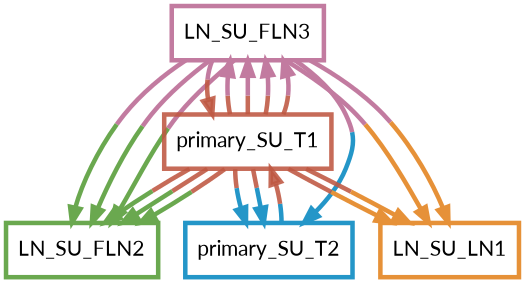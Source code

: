 digraph  {
dpi=600;size=3.5;
LN_SU_FLN2 [color="#6aa84fff", fillcolor=white, fontname=Lato, penwidth="3.0", shape=box];
LN_SU_FLN3 [color="#c27ba0ff", fillcolor=white, fontname=Lato, penwidth="3.0", shape=box];
LN_SU_LN1 [color="#e69138ff", fillcolor=white, fontname=Lato, penwidth="3.0", shape=box];
primary_SU_T1 [color="#be5742e1", fillcolor=white, fontname=Lato, penwidth="3.0", shape=box];
primary_SU_T2 [color="#2496c8ff", fillcolor=white, fontname=Lato, penwidth="3.0", shape=box];
LN_SU_FLN3 -> LN_SU_FLN2  [color="#c27ba0ff;0.5:#6aa84fff", key=0, penwidth=3];
LN_SU_FLN3 -> LN_SU_FLN2  [color="#c27ba0ff;0.5:#6aa84fff", key=1, penwidth=3];
LN_SU_FLN3 -> LN_SU_FLN2  [color="#c27ba0ff;0.5:#6aa84fff", key=2, penwidth=3];
LN_SU_FLN3 -> LN_SU_LN1  [color="#c27ba0ff;0.5:#e69138ff", key=0, penwidth=3];
LN_SU_FLN3 -> LN_SU_LN1  [color="#c27ba0ff;0.5:#e69138ff", key=1, penwidth=3];
LN_SU_FLN3 -> primary_SU_T1  [color="#c27ba0ff;0.5:#be5742e1", key=0, penwidth=3];
LN_SU_FLN3 -> primary_SU_T2  [color="#c27ba0ff;0.5:#2496c8ff", key=0, penwidth=3];
primary_SU_T1 -> LN_SU_FLN2  [color="#be5742e1;0.5:#6aa84fff", key=0, penwidth=3];
primary_SU_T1 -> LN_SU_FLN2  [color="#be5742e1;0.5:#6aa84fff", key=1, penwidth=3];
primary_SU_T1 -> LN_SU_FLN2  [color="#be5742e1;0.5:#6aa84fff", key=2, penwidth=3];
primary_SU_T1 -> LN_SU_FLN3  [color="#be5742e1;0.5:#c27ba0ff", key=0, penwidth=3];
primary_SU_T1 -> LN_SU_FLN3  [color="#be5742e1;0.5:#c27ba0ff", key=1, penwidth=3];
primary_SU_T1 -> LN_SU_FLN3  [color="#be5742e1;0.5:#c27ba0ff", key=2, penwidth=3];
primary_SU_T1 -> LN_SU_FLN3  [color="#be5742e1;0.5:#c27ba0ff", key=3, penwidth=3];
primary_SU_T1 -> LN_SU_LN1  [color="#be5742e1;0.5:#e69138ff", key=0, penwidth=3];
primary_SU_T1 -> LN_SU_LN1  [color="#be5742e1;0.5:#e69138ff", key=1, penwidth=3];
primary_SU_T1 -> primary_SU_T2  [color="#be5742e1;0.5:#2496c8ff", key=0, penwidth=3];
primary_SU_T1 -> primary_SU_T2  [color="#be5742e1;0.5:#2496c8ff", key=1, penwidth=3];
primary_SU_T2 -> primary_SU_T1  [color="#2496c8ff;0.5:#be5742e1", key=0, penwidth=3];
}
